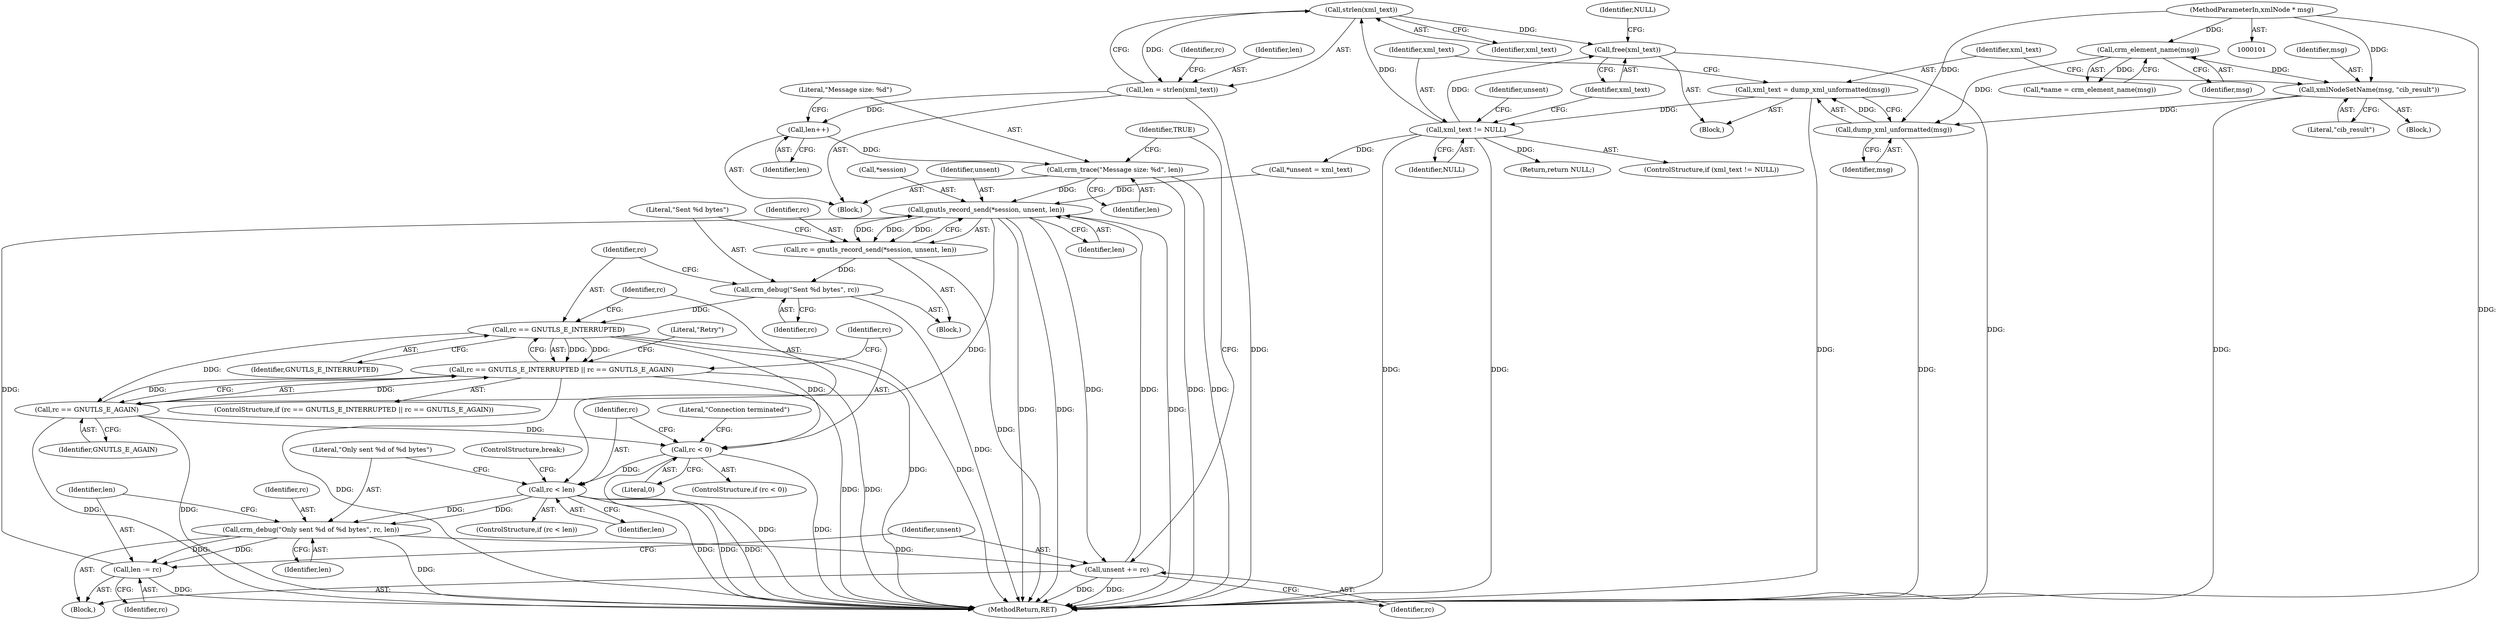 digraph "1_pacemaker_564f7cc2a51dcd2f28ab12a13394f31be5aa3c93_15@API" {
"1000139" [label="(Call,strlen(xml_text))"];
"1000128" [label="(Call,xml_text != NULL)"];
"1000123" [label="(Call,xml_text = dump_xml_unformatted(msg))"];
"1000125" [label="(Call,dump_xml_unformatted(msg))"];
"1000112" [label="(Call,crm_element_name(msg))"];
"1000103" [label="(MethodParameterIn,xmlNode * msg)"];
"1000119" [label="(Call,xmlNodeSetName(msg, \"cib_result\"))"];
"1000137" [label="(Call,len = strlen(xml_text))"];
"1000145" [label="(Call,len++)"];
"1000147" [label="(Call,crm_trace(\"Message size: %d\", len))"];
"1000155" [label="(Call,gnutls_record_send(*session, unsent, len))"];
"1000153" [label="(Call,rc = gnutls_record_send(*session, unsent, len))"];
"1000160" [label="(Call,crm_debug(\"Sent %d bytes\", rc))"];
"1000165" [label="(Call,rc == GNUTLS_E_INTERRUPTED)"];
"1000164" [label="(Call,rc == GNUTLS_E_INTERRUPTED || rc == GNUTLS_E_AGAIN)"];
"1000168" [label="(Call,rc == GNUTLS_E_AGAIN)"];
"1000176" [label="(Call,rc < 0)"];
"1000185" [label="(Call,rc < len)"];
"1000189" [label="(Call,crm_debug(\"Only sent %d of %d bytes\", rc, len))"];
"1000193" [label="(Call,len -= rc)"];
"1000196" [label="(Call,unsent += rc)"];
"1000202" [label="(Call,free(xml_text))"];
"1000133" [label="(Call,*unsent = xml_text)"];
"1000204" [label="(Return,return NULL;)"];
"1000143" [label="(Identifier,rc)"];
"1000161" [label="(Literal,\"Sent %d bytes\")"];
"1000124" [label="(Identifier,xml_text)"];
"1000173" [label="(Literal,\"Retry\")"];
"1000177" [label="(Identifier,rc)"];
"1000190" [label="(Literal,\"Only sent %d of %d bytes\")"];
"1000194" [label="(Identifier,len)"];
"1000192" [label="(Identifier,len)"];
"1000156" [label="(Call,*session)"];
"1000137" [label="(Call,len = strlen(xml_text))"];
"1000128" [label="(Call,xml_text != NULL)"];
"1000168" [label="(Call,rc == GNUTLS_E_AGAIN)"];
"1000134" [label="(Identifier,unsent)"];
"1000118" [label="(Block,)"];
"1000123" [label="(Call,xml_text = dump_xml_unformatted(msg))"];
"1000186" [label="(Identifier,rc)"];
"1000184" [label="(ControlStructure,if (rc < len))"];
"1000203" [label="(Identifier,xml_text)"];
"1000195" [label="(Identifier,rc)"];
"1000125" [label="(Call,dump_xml_unformatted(msg))"];
"1000155" [label="(Call,gnutls_record_send(*session, unsent, len))"];
"1000152" [label="(Block,)"];
"1000166" [label="(Identifier,rc)"];
"1000119" [label="(Call,xmlNodeSetName(msg, \"cib_result\"))"];
"1000164" [label="(Call,rc == GNUTLS_E_INTERRUPTED || rc == GNUTLS_E_AGAIN)"];
"1000159" [label="(Identifier,len)"];
"1000191" [label="(Identifier,rc)"];
"1000140" [label="(Identifier,xml_text)"];
"1000120" [label="(Identifier,msg)"];
"1000110" [label="(Call,*name = crm_element_name(msg))"];
"1000162" [label="(Identifier,rc)"];
"1000187" [label="(Identifier,len)"];
"1000198" [label="(Identifier,rc)"];
"1000129" [label="(Identifier,xml_text)"];
"1000145" [label="(Call,len++)"];
"1000138" [label="(Identifier,len)"];
"1000127" [label="(ControlStructure,if (xml_text != NULL))"];
"1000197" [label="(Identifier,unsent)"];
"1000126" [label="(Identifier,msg)"];
"1000130" [label="(Identifier,NULL)"];
"1000178" [label="(Literal,0)"];
"1000205" [label="(Identifier,NULL)"];
"1000201" [label="(ControlStructure,break;)"];
"1000189" [label="(Call,crm_debug(\"Only sent %d of %d bytes\", rc, len))"];
"1000176" [label="(Call,rc < 0)"];
"1000170" [label="(Identifier,GNUTLS_E_AGAIN)"];
"1000103" [label="(MethodParameterIn,xmlNode * msg)"];
"1000146" [label="(Identifier,len)"];
"1000121" [label="(Literal,\"cib_result\")"];
"1000112" [label="(Call,crm_element_name(msg))"];
"1000139" [label="(Call,strlen(xml_text))"];
"1000206" [label="(MethodReturn,RET)"];
"1000158" [label="(Identifier,unsent)"];
"1000196" [label="(Call,unsent += rc)"];
"1000148" [label="(Literal,\"Message size: %d\")"];
"1000175" [label="(ControlStructure,if (rc < 0))"];
"1000149" [label="(Identifier,len)"];
"1000113" [label="(Identifier,msg)"];
"1000153" [label="(Call,rc = gnutls_record_send(*session, unsent, len))"];
"1000163" [label="(ControlStructure,if (rc == GNUTLS_E_INTERRUPTED || rc == GNUTLS_E_AGAIN))"];
"1000154" [label="(Identifier,rc)"];
"1000188" [label="(Block,)"];
"1000147" [label="(Call,crm_trace(\"Message size: %d\", len))"];
"1000160" [label="(Call,crm_debug(\"Sent %d bytes\", rc))"];
"1000202" [label="(Call,free(xml_text))"];
"1000131" [label="(Block,)"];
"1000193" [label="(Call,len -= rc)"];
"1000104" [label="(Block,)"];
"1000185" [label="(Call,rc < len)"];
"1000167" [label="(Identifier,GNUTLS_E_INTERRUPTED)"];
"1000151" [label="(Identifier,TRUE)"];
"1000169" [label="(Identifier,rc)"];
"1000181" [label="(Literal,\"Connection terminated\")"];
"1000165" [label="(Call,rc == GNUTLS_E_INTERRUPTED)"];
"1000139" -> "1000137"  [label="AST: "];
"1000139" -> "1000140"  [label="CFG: "];
"1000140" -> "1000139"  [label="AST: "];
"1000137" -> "1000139"  [label="CFG: "];
"1000139" -> "1000137"  [label="DDG: "];
"1000128" -> "1000139"  [label="DDG: "];
"1000139" -> "1000202"  [label="DDG: "];
"1000128" -> "1000127"  [label="AST: "];
"1000128" -> "1000130"  [label="CFG: "];
"1000129" -> "1000128"  [label="AST: "];
"1000130" -> "1000128"  [label="AST: "];
"1000134" -> "1000128"  [label="CFG: "];
"1000203" -> "1000128"  [label="CFG: "];
"1000128" -> "1000206"  [label="DDG: "];
"1000128" -> "1000206"  [label="DDG: "];
"1000123" -> "1000128"  [label="DDG: "];
"1000128" -> "1000133"  [label="DDG: "];
"1000128" -> "1000202"  [label="DDG: "];
"1000128" -> "1000204"  [label="DDG: "];
"1000123" -> "1000104"  [label="AST: "];
"1000123" -> "1000125"  [label="CFG: "];
"1000124" -> "1000123"  [label="AST: "];
"1000125" -> "1000123"  [label="AST: "];
"1000129" -> "1000123"  [label="CFG: "];
"1000123" -> "1000206"  [label="DDG: "];
"1000125" -> "1000123"  [label="DDG: "];
"1000125" -> "1000126"  [label="CFG: "];
"1000126" -> "1000125"  [label="AST: "];
"1000125" -> "1000206"  [label="DDG: "];
"1000112" -> "1000125"  [label="DDG: "];
"1000119" -> "1000125"  [label="DDG: "];
"1000103" -> "1000125"  [label="DDG: "];
"1000112" -> "1000110"  [label="AST: "];
"1000112" -> "1000113"  [label="CFG: "];
"1000113" -> "1000112"  [label="AST: "];
"1000110" -> "1000112"  [label="CFG: "];
"1000112" -> "1000110"  [label="DDG: "];
"1000103" -> "1000112"  [label="DDG: "];
"1000112" -> "1000119"  [label="DDG: "];
"1000103" -> "1000101"  [label="AST: "];
"1000103" -> "1000206"  [label="DDG: "];
"1000103" -> "1000119"  [label="DDG: "];
"1000119" -> "1000118"  [label="AST: "];
"1000119" -> "1000121"  [label="CFG: "];
"1000120" -> "1000119"  [label="AST: "];
"1000121" -> "1000119"  [label="AST: "];
"1000124" -> "1000119"  [label="CFG: "];
"1000119" -> "1000206"  [label="DDG: "];
"1000137" -> "1000131"  [label="AST: "];
"1000138" -> "1000137"  [label="AST: "];
"1000143" -> "1000137"  [label="CFG: "];
"1000137" -> "1000206"  [label="DDG: "];
"1000137" -> "1000145"  [label="DDG: "];
"1000145" -> "1000131"  [label="AST: "];
"1000145" -> "1000146"  [label="CFG: "];
"1000146" -> "1000145"  [label="AST: "];
"1000148" -> "1000145"  [label="CFG: "];
"1000145" -> "1000147"  [label="DDG: "];
"1000147" -> "1000131"  [label="AST: "];
"1000147" -> "1000149"  [label="CFG: "];
"1000148" -> "1000147"  [label="AST: "];
"1000149" -> "1000147"  [label="AST: "];
"1000151" -> "1000147"  [label="CFG: "];
"1000147" -> "1000206"  [label="DDG: "];
"1000147" -> "1000206"  [label="DDG: "];
"1000147" -> "1000155"  [label="DDG: "];
"1000155" -> "1000153"  [label="AST: "];
"1000155" -> "1000159"  [label="CFG: "];
"1000156" -> "1000155"  [label="AST: "];
"1000158" -> "1000155"  [label="AST: "];
"1000159" -> "1000155"  [label="AST: "];
"1000153" -> "1000155"  [label="CFG: "];
"1000155" -> "1000206"  [label="DDG: "];
"1000155" -> "1000206"  [label="DDG: "];
"1000155" -> "1000206"  [label="DDG: "];
"1000155" -> "1000153"  [label="DDG: "];
"1000155" -> "1000153"  [label="DDG: "];
"1000155" -> "1000153"  [label="DDG: "];
"1000196" -> "1000155"  [label="DDG: "];
"1000133" -> "1000155"  [label="DDG: "];
"1000193" -> "1000155"  [label="DDG: "];
"1000155" -> "1000185"  [label="DDG: "];
"1000155" -> "1000196"  [label="DDG: "];
"1000153" -> "1000152"  [label="AST: "];
"1000154" -> "1000153"  [label="AST: "];
"1000161" -> "1000153"  [label="CFG: "];
"1000153" -> "1000206"  [label="DDG: "];
"1000153" -> "1000160"  [label="DDG: "];
"1000160" -> "1000152"  [label="AST: "];
"1000160" -> "1000162"  [label="CFG: "];
"1000161" -> "1000160"  [label="AST: "];
"1000162" -> "1000160"  [label="AST: "];
"1000166" -> "1000160"  [label="CFG: "];
"1000160" -> "1000206"  [label="DDG: "];
"1000160" -> "1000165"  [label="DDG: "];
"1000165" -> "1000164"  [label="AST: "];
"1000165" -> "1000167"  [label="CFG: "];
"1000166" -> "1000165"  [label="AST: "];
"1000167" -> "1000165"  [label="AST: "];
"1000169" -> "1000165"  [label="CFG: "];
"1000164" -> "1000165"  [label="CFG: "];
"1000165" -> "1000206"  [label="DDG: "];
"1000165" -> "1000206"  [label="DDG: "];
"1000165" -> "1000164"  [label="DDG: "];
"1000165" -> "1000164"  [label="DDG: "];
"1000165" -> "1000168"  [label="DDG: "];
"1000165" -> "1000176"  [label="DDG: "];
"1000164" -> "1000163"  [label="AST: "];
"1000164" -> "1000168"  [label="CFG: "];
"1000168" -> "1000164"  [label="AST: "];
"1000173" -> "1000164"  [label="CFG: "];
"1000177" -> "1000164"  [label="CFG: "];
"1000164" -> "1000206"  [label="DDG: "];
"1000164" -> "1000206"  [label="DDG: "];
"1000164" -> "1000206"  [label="DDG: "];
"1000168" -> "1000164"  [label="DDG: "];
"1000168" -> "1000164"  [label="DDG: "];
"1000168" -> "1000170"  [label="CFG: "];
"1000169" -> "1000168"  [label="AST: "];
"1000170" -> "1000168"  [label="AST: "];
"1000168" -> "1000206"  [label="DDG: "];
"1000168" -> "1000206"  [label="DDG: "];
"1000168" -> "1000176"  [label="DDG: "];
"1000176" -> "1000175"  [label="AST: "];
"1000176" -> "1000178"  [label="CFG: "];
"1000177" -> "1000176"  [label="AST: "];
"1000178" -> "1000176"  [label="AST: "];
"1000181" -> "1000176"  [label="CFG: "];
"1000186" -> "1000176"  [label="CFG: "];
"1000176" -> "1000206"  [label="DDG: "];
"1000176" -> "1000206"  [label="DDG: "];
"1000176" -> "1000185"  [label="DDG: "];
"1000185" -> "1000184"  [label="AST: "];
"1000185" -> "1000187"  [label="CFG: "];
"1000186" -> "1000185"  [label="AST: "];
"1000187" -> "1000185"  [label="AST: "];
"1000190" -> "1000185"  [label="CFG: "];
"1000201" -> "1000185"  [label="CFG: "];
"1000185" -> "1000206"  [label="DDG: "];
"1000185" -> "1000206"  [label="DDG: "];
"1000185" -> "1000206"  [label="DDG: "];
"1000185" -> "1000189"  [label="DDG: "];
"1000185" -> "1000189"  [label="DDG: "];
"1000189" -> "1000188"  [label="AST: "];
"1000189" -> "1000192"  [label="CFG: "];
"1000190" -> "1000189"  [label="AST: "];
"1000191" -> "1000189"  [label="AST: "];
"1000192" -> "1000189"  [label="AST: "];
"1000194" -> "1000189"  [label="CFG: "];
"1000189" -> "1000206"  [label="DDG: "];
"1000189" -> "1000193"  [label="DDG: "];
"1000189" -> "1000193"  [label="DDG: "];
"1000189" -> "1000196"  [label="DDG: "];
"1000193" -> "1000188"  [label="AST: "];
"1000193" -> "1000195"  [label="CFG: "];
"1000194" -> "1000193"  [label="AST: "];
"1000195" -> "1000193"  [label="AST: "];
"1000197" -> "1000193"  [label="CFG: "];
"1000193" -> "1000206"  [label="DDG: "];
"1000196" -> "1000188"  [label="AST: "];
"1000196" -> "1000198"  [label="CFG: "];
"1000197" -> "1000196"  [label="AST: "];
"1000198" -> "1000196"  [label="AST: "];
"1000151" -> "1000196"  [label="CFG: "];
"1000196" -> "1000206"  [label="DDG: "];
"1000196" -> "1000206"  [label="DDG: "];
"1000202" -> "1000104"  [label="AST: "];
"1000202" -> "1000203"  [label="CFG: "];
"1000203" -> "1000202"  [label="AST: "];
"1000205" -> "1000202"  [label="CFG: "];
"1000202" -> "1000206"  [label="DDG: "];
}
